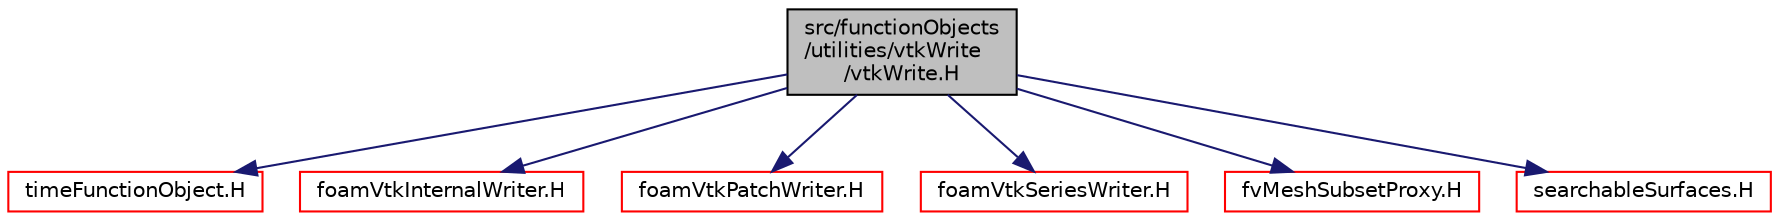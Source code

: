 digraph "src/functionObjects/utilities/vtkWrite/vtkWrite.H"
{
  bgcolor="transparent";
  edge [fontname="Helvetica",fontsize="10",labelfontname="Helvetica",labelfontsize="10"];
  node [fontname="Helvetica",fontsize="10",shape=record];
  Node1 [label="src/functionObjects\l/utilities/vtkWrite\l/vtkWrite.H",height=0.2,width=0.4,color="black", fillcolor="grey75", style="filled" fontcolor="black"];
  Node1 -> Node2 [color="midnightblue",fontsize="10",style="solid",fontname="Helvetica"];
  Node2 [label="timeFunctionObject.H",height=0.2,width=0.4,color="red",URL="$timeFunctionObject_8H.html"];
  Node1 -> Node3 [color="midnightblue",fontsize="10",style="solid",fontname="Helvetica"];
  Node3 [label="foamVtkInternalWriter.H",height=0.2,width=0.4,color="red",URL="$foamVtkInternalWriter_8H.html"];
  Node1 -> Node4 [color="midnightblue",fontsize="10",style="solid",fontname="Helvetica"];
  Node4 [label="foamVtkPatchWriter.H",height=0.2,width=0.4,color="red",URL="$foamVtkPatchWriter_8H.html"];
  Node1 -> Node5 [color="midnightblue",fontsize="10",style="solid",fontname="Helvetica"];
  Node5 [label="foamVtkSeriesWriter.H",height=0.2,width=0.4,color="red",URL="$foamVtkSeriesWriter_8H.html"];
  Node1 -> Node6 [color="midnightblue",fontsize="10",style="solid",fontname="Helvetica"];
  Node6 [label="fvMeshSubsetProxy.H",height=0.2,width=0.4,color="red",URL="$fvMeshSubsetProxy_8H.html"];
  Node1 -> Node7 [color="midnightblue",fontsize="10",style="solid",fontname="Helvetica"];
  Node7 [label="searchableSurfaces.H",height=0.2,width=0.4,color="red",URL="$searchableSurfaces_8H.html"];
}
